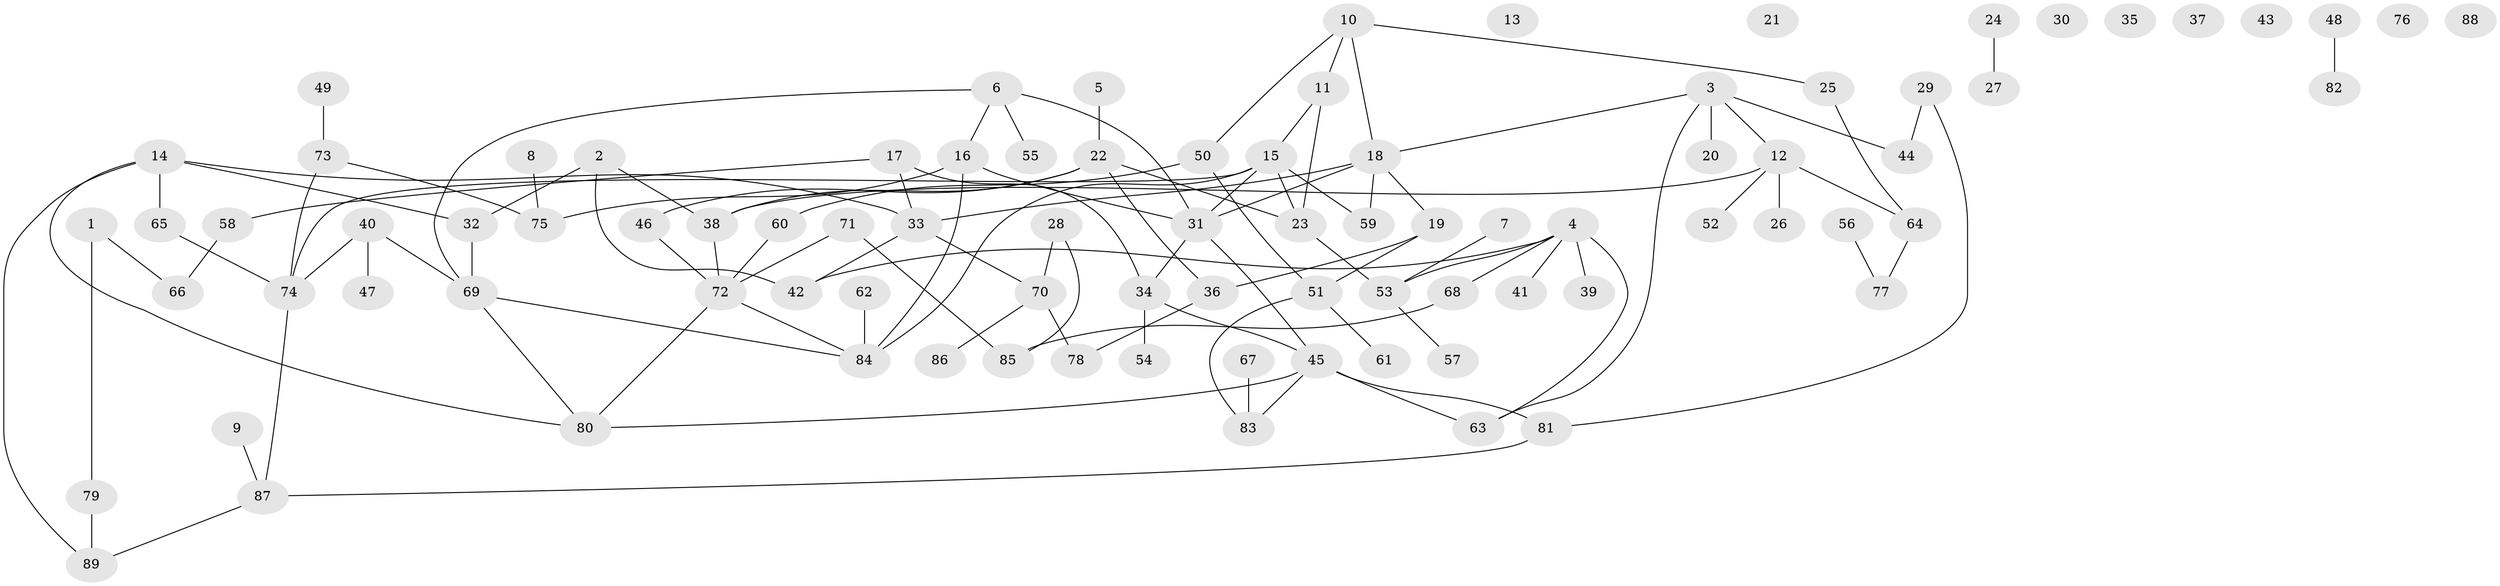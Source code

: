 // coarse degree distribution, {2: 0.16129032258064516, 4: 0.08064516129032258, 9: 0.04838709677419355, 5: 0.06451612903225806, 1: 0.24193548387096775, 3: 0.16129032258064516, 0: 0.14516129032258066, 6: 0.08064516129032258, 8: 0.016129032258064516}
// Generated by graph-tools (version 1.1) at 2025/23/03/03/25 07:23:25]
// undirected, 89 vertices, 113 edges
graph export_dot {
graph [start="1"]
  node [color=gray90,style=filled];
  1;
  2;
  3;
  4;
  5;
  6;
  7;
  8;
  9;
  10;
  11;
  12;
  13;
  14;
  15;
  16;
  17;
  18;
  19;
  20;
  21;
  22;
  23;
  24;
  25;
  26;
  27;
  28;
  29;
  30;
  31;
  32;
  33;
  34;
  35;
  36;
  37;
  38;
  39;
  40;
  41;
  42;
  43;
  44;
  45;
  46;
  47;
  48;
  49;
  50;
  51;
  52;
  53;
  54;
  55;
  56;
  57;
  58;
  59;
  60;
  61;
  62;
  63;
  64;
  65;
  66;
  67;
  68;
  69;
  70;
  71;
  72;
  73;
  74;
  75;
  76;
  77;
  78;
  79;
  80;
  81;
  82;
  83;
  84;
  85;
  86;
  87;
  88;
  89;
  1 -- 66;
  1 -- 79;
  2 -- 32;
  2 -- 38;
  2 -- 42;
  3 -- 12;
  3 -- 18;
  3 -- 20;
  3 -- 44;
  3 -- 63;
  4 -- 39;
  4 -- 41;
  4 -- 42;
  4 -- 53;
  4 -- 63;
  4 -- 68;
  5 -- 22;
  6 -- 16;
  6 -- 31;
  6 -- 55;
  6 -- 69;
  7 -- 53;
  8 -- 75;
  9 -- 87;
  10 -- 11;
  10 -- 18;
  10 -- 25;
  10 -- 50;
  11 -- 15;
  11 -- 23;
  12 -- 26;
  12 -- 38;
  12 -- 52;
  12 -- 64;
  14 -- 32;
  14 -- 33;
  14 -- 65;
  14 -- 80;
  14 -- 89;
  15 -- 23;
  15 -- 31;
  15 -- 59;
  15 -- 74;
  15 -- 84;
  16 -- 31;
  16 -- 75;
  16 -- 84;
  17 -- 33;
  17 -- 34;
  17 -- 58;
  18 -- 19;
  18 -- 31;
  18 -- 33;
  18 -- 59;
  19 -- 36;
  19 -- 51;
  22 -- 23;
  22 -- 36;
  22 -- 38;
  22 -- 46;
  23 -- 53;
  24 -- 27;
  25 -- 64;
  28 -- 70;
  28 -- 85;
  29 -- 44;
  29 -- 81;
  31 -- 34;
  31 -- 45;
  32 -- 69;
  33 -- 42;
  33 -- 70;
  34 -- 45;
  34 -- 54;
  36 -- 78;
  38 -- 72;
  40 -- 47;
  40 -- 69;
  40 -- 74;
  45 -- 63;
  45 -- 80;
  45 -- 81;
  45 -- 83;
  46 -- 72;
  48 -- 82;
  49 -- 73;
  50 -- 51;
  50 -- 60;
  51 -- 61;
  51 -- 83;
  53 -- 57;
  56 -- 77;
  58 -- 66;
  60 -- 72;
  62 -- 84;
  64 -- 77;
  65 -- 74;
  67 -- 83;
  68 -- 85;
  69 -- 80;
  69 -- 84;
  70 -- 78;
  70 -- 86;
  71 -- 72;
  71 -- 85;
  72 -- 80;
  72 -- 84;
  73 -- 74;
  73 -- 75;
  74 -- 87;
  79 -- 89;
  81 -- 87;
  87 -- 89;
}
